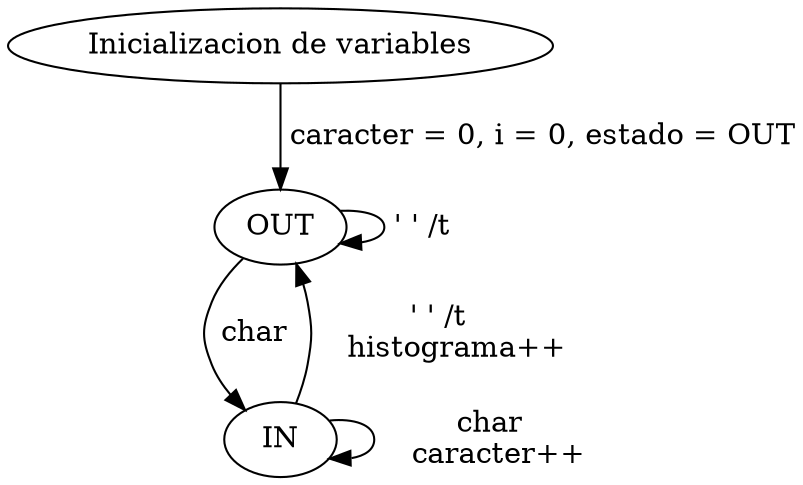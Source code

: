 digraph Histograma {
    1 [label="Inicializacion de variables"];
    2 [label="OUT"];
    3 [label="IN"];
    
    1 -> 2 [label=" caracter = 0, i = 0, estado = OUT"];
    2 -> 2 [label=" ' ' /t "];
    2 -> 3 [label=" char  "];
    3 -> 2 [label=" ' ' /t 
    histograma++"];
    3 -> 3 [label = "  char
    caracter++"]
}